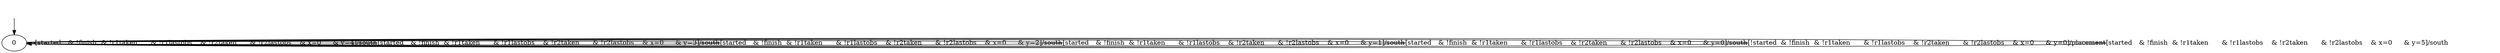 digraph {
0;
__init [label="", style=invis, width=0];
__init -> 0;
0 -> 0 [label="[started	& !finish	& !r1taken	& !r1lastobs	& !r2taken	& !r2lastobs	& x=0	& y=4]/south"];
0 -> 0 [label="[started	& !finish	& !r1taken	& !r1lastobs	& !r2taken	& !r2lastobs	& x=0	& y=3]/south"];
0 -> 0 [label="[started	& !finish	& !r1taken	& !r1lastobs	& !r2taken	& !r2lastobs	& x=0	& y=2]/south"];
0 -> 0 [label="[started	& !finish	& !r1taken	& !r1lastobs	& !r2taken	& !r2lastobs	& x=0	& y=1]/south"];
0 -> 0 [label="[started	& !finish	& !r1taken	& !r1lastobs	& !r2taken	& !r2lastobs	& x=0	& y=0]/south"];
0 -> 0 [label="[!started	& !finish	& !r1taken	& !r1lastobs	& !r2taken	& !r2lastobs	& x=0	& y=0]/placement"];
0 -> 0 [label="[started	& !finish	& !r1taken	& !r1lastobs	& !r2taken	& !r2lastobs	& x=0	& y=5]/south"];
}